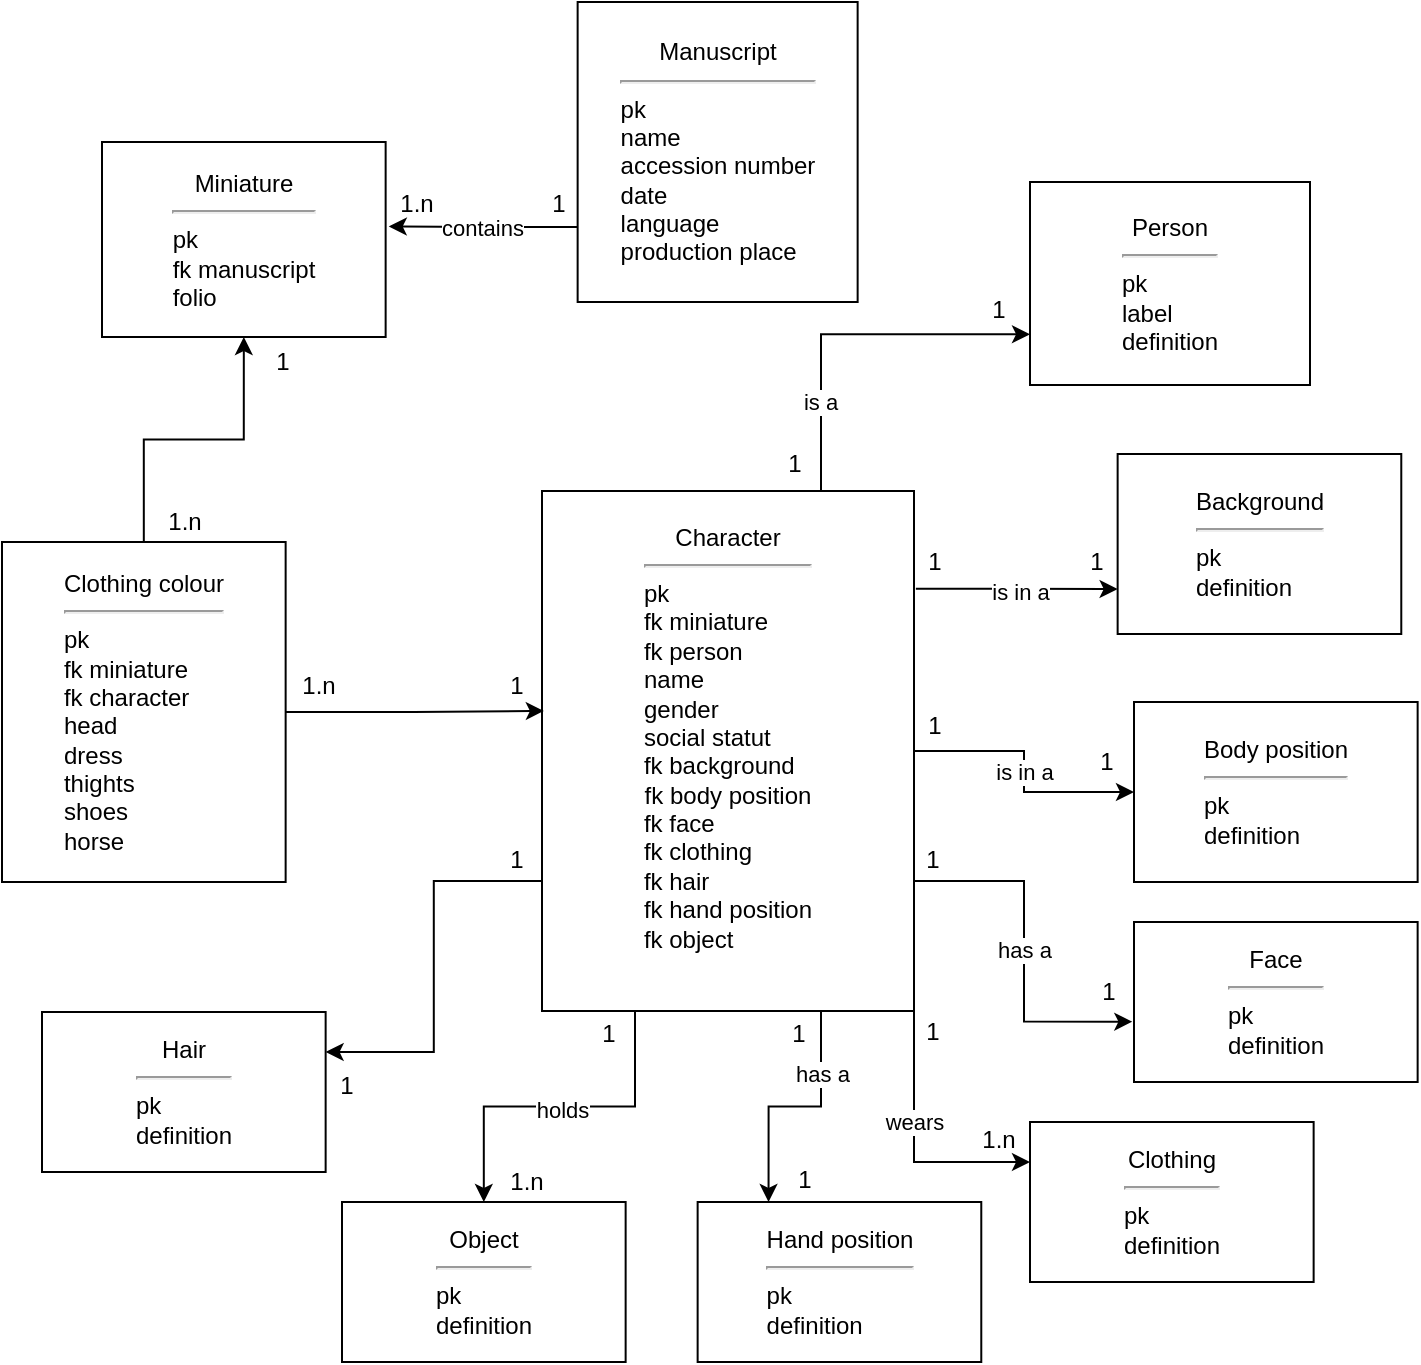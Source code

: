 <mxfile version="21.6.8" type="github">
  <diagram name="Page-1" id="ISxgPvERkCNKBEx-Qs9j">
    <mxGraphModel dx="1034" dy="433" grid="1" gridSize="10" guides="1" tooltips="1" connect="1" arrows="1" fold="1" page="1" pageScale="1" pageWidth="827" pageHeight="1169" math="0" shadow="0">
      <root>
        <mxCell id="0" />
        <mxCell id="1" parent="0" />
        <mxCell id="5_R8-jG_ZgSdHom1V37W-24" value="contains" style="edgeStyle=orthogonalEdgeStyle;rounded=0;orthogonalLoop=1;jettySize=auto;html=1;exitX=0;exitY=0.75;exitDx=0;exitDy=0;entryX=1.011;entryY=0.433;entryDx=0;entryDy=0;entryPerimeter=0;" parent="1" source="0F5d1zWxfYyvfxIagCj2-5" target="0F5d1zWxfYyvfxIagCj2-16" edge="1">
          <mxGeometry relative="1" as="geometry" />
        </mxCell>
        <mxCell id="0F5d1zWxfYyvfxIagCj2-5" value="&lt;div&gt;Manuscript&lt;/div&gt;&lt;div&gt;&lt;hr&gt;&lt;/div&gt;&lt;div align=&quot;left&quot;&gt;pk&lt;/div&gt;&lt;div align=&quot;left&quot;&gt;name&lt;br&gt;&lt;/div&gt;&lt;div align=&quot;left&quot;&gt;accession number&lt;/div&gt;&lt;div align=&quot;left&quot;&gt;date&lt;/div&gt;&lt;div align=&quot;left&quot;&gt;language&lt;br&gt;&lt;/div&gt;&lt;div align=&quot;left&quot;&gt;production place&lt;br&gt;&lt;/div&gt;" style="rounded=0;whiteSpace=wrap;html=1;" parent="1" vertex="1">
          <mxGeometry x="357.82" y="80" width="140" height="150" as="geometry" />
        </mxCell>
        <mxCell id="0F5d1zWxfYyvfxIagCj2-16" value="&lt;div&gt;Miniature&lt;br&gt;&lt;/div&gt;&lt;div&gt;&lt;hr&gt;&lt;/div&gt;&lt;div align=&quot;left&quot;&gt;pk&lt;/div&gt;&lt;div align=&quot;left&quot;&gt;fk manuscript&lt;/div&gt;&lt;div align=&quot;left&quot;&gt;folio&lt;/div&gt;" style="rounded=0;whiteSpace=wrap;html=1;" parent="1" vertex="1">
          <mxGeometry x="120" y="150" width="141.82" height="97.5" as="geometry" />
        </mxCell>
        <mxCell id="0F5d1zWxfYyvfxIagCj2-30" value="&lt;div align=&quot;center&quot;&gt;Person&lt;br&gt;&lt;/div&gt;&lt;div align=&quot;center&quot;&gt;&lt;hr&gt;&lt;/div&gt;&lt;div align=&quot;left&quot;&gt;pk&lt;/div&gt;&lt;div align=&quot;left&quot;&gt;label&lt;/div&gt;&lt;div align=&quot;left&quot;&gt;definition&lt;br&gt;&lt;/div&gt;" style="rounded=0;whiteSpace=wrap;html=1;align=center;" parent="1" vertex="1">
          <mxGeometry x="584.0" y="170" width="140" height="101.5" as="geometry" />
        </mxCell>
        <mxCell id="0F5d1zWxfYyvfxIagCj2-37" value="1" style="text;html=1;align=center;verticalAlign=middle;resizable=0;points=[];autosize=1;strokeColor=none;fillColor=none;" parent="1" vertex="1">
          <mxGeometry x="333" y="166" width="30" height="30" as="geometry" />
        </mxCell>
        <mxCell id="5_R8-jG_ZgSdHom1V37W-16" style="edgeStyle=orthogonalEdgeStyle;rounded=0;orthogonalLoop=1;jettySize=auto;html=1;exitX=0.75;exitY=0;exitDx=0;exitDy=0;entryX=0;entryY=0.75;entryDx=0;entryDy=0;" parent="1" source="SppowkEQW7QCCt_xI4Ui-3" target="0F5d1zWxfYyvfxIagCj2-30" edge="1">
          <mxGeometry relative="1" as="geometry" />
        </mxCell>
        <mxCell id="5_R8-jG_ZgSdHom1V37W-29" value="is a " style="edgeLabel;html=1;align=center;verticalAlign=middle;resizable=0;points=[];" parent="5_R8-jG_ZgSdHom1V37W-16" vertex="1" connectable="0">
          <mxGeometry x="-0.518" y="1" relative="1" as="geometry">
            <mxPoint y="-1" as="offset" />
          </mxGeometry>
        </mxCell>
        <mxCell id="5_R8-jG_ZgSdHom1V37W-17" style="edgeStyle=orthogonalEdgeStyle;rounded=0;orthogonalLoop=1;jettySize=auto;html=1;exitX=1.005;exitY=0.188;exitDx=0;exitDy=0;entryX=0;entryY=0.75;entryDx=0;entryDy=0;exitPerimeter=0;" parent="1" source="SppowkEQW7QCCt_xI4Ui-3" target="5_R8-jG_ZgSdHom1V37W-2" edge="1">
          <mxGeometry relative="1" as="geometry" />
        </mxCell>
        <mxCell id="5_R8-jG_ZgSdHom1V37W-38" value="is in a" style="edgeLabel;html=1;align=center;verticalAlign=middle;resizable=0;points=[];" parent="5_R8-jG_ZgSdHom1V37W-17" vertex="1" connectable="0">
          <mxGeometry x="0.017" y="-1" relative="1" as="geometry">
            <mxPoint as="offset" />
          </mxGeometry>
        </mxCell>
        <mxCell id="5_R8-jG_ZgSdHom1V37W-18" value="is in a" style="edgeStyle=orthogonalEdgeStyle;rounded=0;orthogonalLoop=1;jettySize=auto;html=1;exitX=1;exitY=0.5;exitDx=0;exitDy=0;entryX=0;entryY=0.5;entryDx=0;entryDy=0;" parent="1" source="SppowkEQW7QCCt_xI4Ui-3" target="5_R8-jG_ZgSdHom1V37W-3" edge="1">
          <mxGeometry relative="1" as="geometry" />
        </mxCell>
        <mxCell id="5_R8-jG_ZgSdHom1V37W-19" value="has a" style="edgeStyle=orthogonalEdgeStyle;rounded=0;orthogonalLoop=1;jettySize=auto;html=1;exitX=1;exitY=0.75;exitDx=0;exitDy=0;entryX=-0.006;entryY=0.623;entryDx=0;entryDy=0;entryPerimeter=0;" parent="1" source="SppowkEQW7QCCt_xI4Ui-3" target="5_R8-jG_ZgSdHom1V37W-6" edge="1">
          <mxGeometry relative="1" as="geometry" />
        </mxCell>
        <mxCell id="5_R8-jG_ZgSdHom1V37W-20" value="wears" style="edgeStyle=orthogonalEdgeStyle;rounded=0;orthogonalLoop=1;jettySize=auto;html=1;exitX=1;exitY=1;exitDx=0;exitDy=0;entryX=0;entryY=0.25;entryDx=0;entryDy=0;" parent="1" source="SppowkEQW7QCCt_xI4Ui-3" target="5_R8-jG_ZgSdHom1V37W-4" edge="1">
          <mxGeometry x="-0.169" relative="1" as="geometry">
            <mxPoint as="offset" />
          </mxGeometry>
        </mxCell>
        <mxCell id="5_R8-jG_ZgSdHom1V37W-21" style="edgeStyle=orthogonalEdgeStyle;rounded=0;orthogonalLoop=1;jettySize=auto;html=1;exitX=0.75;exitY=1;exitDx=0;exitDy=0;entryX=0.25;entryY=0;entryDx=0;entryDy=0;" parent="1" source="SppowkEQW7QCCt_xI4Ui-3" target="5_R8-jG_ZgSdHom1V37W-8" edge="1">
          <mxGeometry relative="1" as="geometry" />
        </mxCell>
        <mxCell id="5_R8-jG_ZgSdHom1V37W-41" value="has a" style="edgeLabel;html=1;align=center;verticalAlign=middle;resizable=0;points=[];" parent="5_R8-jG_ZgSdHom1V37W-21" vertex="1" connectable="0">
          <mxGeometry x="-0.468" relative="1" as="geometry">
            <mxPoint y="-1" as="offset" />
          </mxGeometry>
        </mxCell>
        <mxCell id="5_R8-jG_ZgSdHom1V37W-22" style="edgeStyle=orthogonalEdgeStyle;rounded=0;orthogonalLoop=1;jettySize=auto;html=1;exitX=0.25;exitY=1;exitDx=0;exitDy=0;entryX=0.5;entryY=0;entryDx=0;entryDy=0;" parent="1" source="SppowkEQW7QCCt_xI4Ui-3" target="5_R8-jG_ZgSdHom1V37W-9" edge="1">
          <mxGeometry relative="1" as="geometry" />
        </mxCell>
        <mxCell id="5_R8-jG_ZgSdHom1V37W-44" value="holds" style="edgeLabel;html=1;align=center;verticalAlign=middle;resizable=0;points=[];" parent="5_R8-jG_ZgSdHom1V37W-22" vertex="1" connectable="0">
          <mxGeometry x="-0.006" y="1" relative="1" as="geometry">
            <mxPoint as="offset" />
          </mxGeometry>
        </mxCell>
        <mxCell id="5_R8-jG_ZgSdHom1V37W-23" style="edgeStyle=orthogonalEdgeStyle;rounded=0;orthogonalLoop=1;jettySize=auto;html=1;exitX=0;exitY=0.75;exitDx=0;exitDy=0;entryX=1;entryY=0.25;entryDx=0;entryDy=0;" parent="1" source="SppowkEQW7QCCt_xI4Ui-3" target="5_R8-jG_ZgSdHom1V37W-7" edge="1">
          <mxGeometry relative="1" as="geometry" />
        </mxCell>
        <mxCell id="SppowkEQW7QCCt_xI4Ui-3" value="&lt;div align=&quot;center&quot;&gt;Character&lt;br&gt;&lt;/div&gt;&lt;div align=&quot;center&quot;&gt;&lt;hr&gt;&lt;/div&gt;&lt;div align=&quot;left&quot;&gt;pk&lt;/div&gt;&lt;div align=&quot;left&quot;&gt;fk miniature&lt;br&gt;&lt;/div&gt;&lt;div align=&quot;left&quot;&gt;fk person&lt;br&gt;&lt;/div&gt;&lt;div align=&quot;left&quot;&gt;name&lt;/div&gt;&lt;div align=&quot;left&quot;&gt;gender&lt;/div&gt;&lt;div align=&quot;left&quot;&gt;social statut&lt;br&gt;&lt;/div&gt;&lt;div align=&quot;left&quot;&gt;fk background&lt;/div&gt;&lt;div&gt;fk body position&lt;/div&gt;&lt;div align=&quot;left&quot;&gt;fk face&lt;/div&gt;&lt;div align=&quot;left&quot;&gt;fk clothing&lt;/div&gt;&lt;div align=&quot;left&quot;&gt;fk hair&lt;/div&gt;&lt;div align=&quot;left&quot;&gt;fk hand position&lt;/div&gt;&lt;div align=&quot;left&quot;&gt;fk object&lt;br&gt;&lt;/div&gt;&lt;div&gt;&lt;br&gt;&lt;/div&gt;" style="rounded=0;whiteSpace=wrap;html=1;align=center;" parent="1" vertex="1">
          <mxGeometry x="340" y="324.5" width="186" height="260" as="geometry" />
        </mxCell>
        <mxCell id="5_R8-jG_ZgSdHom1V37W-2" value="&lt;div&gt;Background&lt;br&gt;&lt;/div&gt;&lt;div&gt;&lt;hr&gt;&lt;/div&gt;&lt;div align=&quot;left&quot;&gt;pk&lt;/div&gt;&lt;div align=&quot;left&quot;&gt;definition&lt;/div&gt;" style="rounded=0;whiteSpace=wrap;html=1;" parent="1" vertex="1">
          <mxGeometry x="627.82" y="306" width="141.82" height="90" as="geometry" />
        </mxCell>
        <mxCell id="5_R8-jG_ZgSdHom1V37W-3" value="&lt;div&gt;Body position&lt;br&gt;&lt;/div&gt;&lt;div&gt;&lt;hr&gt;&lt;/div&gt;&lt;div align=&quot;left&quot;&gt;pk&lt;/div&gt;&lt;div align=&quot;left&quot;&gt;definition&lt;/div&gt;" style="rounded=0;whiteSpace=wrap;html=1;" parent="1" vertex="1">
          <mxGeometry x="636" y="430" width="141.82" height="90" as="geometry" />
        </mxCell>
        <mxCell id="5_R8-jG_ZgSdHom1V37W-4" value="&lt;div&gt;Clothing&lt;br&gt;&lt;/div&gt;&lt;div&gt;&lt;hr&gt;&lt;/div&gt;&lt;div align=&quot;left&quot;&gt;pk&lt;/div&gt;&lt;div align=&quot;left&quot;&gt;definition&lt;/div&gt;" style="rounded=0;whiteSpace=wrap;html=1;" parent="1" vertex="1">
          <mxGeometry x="584" y="640" width="141.82" height="80" as="geometry" />
        </mxCell>
        <mxCell id="5_R8-jG_ZgSdHom1V37W-25" style="edgeStyle=orthogonalEdgeStyle;rounded=0;orthogonalLoop=1;jettySize=auto;html=1;exitX=1;exitY=0.5;exitDx=0;exitDy=0;entryX=0.005;entryY=0.423;entryDx=0;entryDy=0;entryPerimeter=0;" parent="1" source="5_R8-jG_ZgSdHom1V37W-5" target="SppowkEQW7QCCt_xI4Ui-3" edge="1">
          <mxGeometry relative="1" as="geometry" />
        </mxCell>
        <mxCell id="5_R8-jG_ZgSdHom1V37W-26" style="edgeStyle=orthogonalEdgeStyle;rounded=0;orthogonalLoop=1;jettySize=auto;html=1;exitX=0.5;exitY=0;exitDx=0;exitDy=0;entryX=0.5;entryY=1;entryDx=0;entryDy=0;" parent="1" source="5_R8-jG_ZgSdHom1V37W-5" target="0F5d1zWxfYyvfxIagCj2-16" edge="1">
          <mxGeometry relative="1" as="geometry" />
        </mxCell>
        <mxCell id="5_R8-jG_ZgSdHom1V37W-5" value="&lt;div&gt;Clothing colour&lt;br&gt;&lt;/div&gt;&lt;div&gt;&lt;hr&gt;&lt;/div&gt;&lt;div align=&quot;left&quot;&gt;pk&lt;/div&gt;&lt;div align=&quot;left&quot;&gt;fk miniature&lt;br&gt;&lt;/div&gt;&lt;div align=&quot;left&quot;&gt;fk character&lt;/div&gt;&lt;div align=&quot;left&quot;&gt;head&lt;/div&gt;&lt;div align=&quot;left&quot;&gt;dress&lt;/div&gt;&lt;div align=&quot;left&quot;&gt;thights&lt;/div&gt;&lt;div align=&quot;left&quot;&gt;shoes&lt;/div&gt;&lt;div align=&quot;left&quot;&gt;horse&lt;br&gt;&lt;/div&gt;" style="rounded=0;whiteSpace=wrap;html=1;" parent="1" vertex="1">
          <mxGeometry x="70.0" y="350" width="141.82" height="170" as="geometry" />
        </mxCell>
        <mxCell id="5_R8-jG_ZgSdHom1V37W-6" value="&lt;div&gt;Face&lt;br&gt;&lt;/div&gt;&lt;div&gt;&lt;hr&gt;&lt;/div&gt;&lt;div align=&quot;left&quot;&gt;pk&lt;/div&gt;&lt;div align=&quot;left&quot;&gt;definition&lt;/div&gt;" style="rounded=0;whiteSpace=wrap;html=1;" parent="1" vertex="1">
          <mxGeometry x="636" y="540" width="141.82" height="80" as="geometry" />
        </mxCell>
        <mxCell id="5_R8-jG_ZgSdHom1V37W-7" value="&lt;div&gt;Hair&lt;br&gt;&lt;/div&gt;&lt;div&gt;&lt;hr&gt;&lt;/div&gt;&lt;div align=&quot;left&quot;&gt;pk&lt;/div&gt;&lt;div align=&quot;left&quot;&gt;definition&lt;/div&gt;" style="rounded=0;whiteSpace=wrap;html=1;" parent="1" vertex="1">
          <mxGeometry x="90.0" y="585" width="141.82" height="80" as="geometry" />
        </mxCell>
        <mxCell id="5_R8-jG_ZgSdHom1V37W-8" value="&lt;div&gt;Hand position&lt;br&gt;&lt;/div&gt;&lt;div&gt;&lt;hr&gt;&lt;/div&gt;&lt;div align=&quot;left&quot;&gt;pk&lt;/div&gt;&lt;div align=&quot;left&quot;&gt;definition&lt;/div&gt;" style="rounded=0;whiteSpace=wrap;html=1;" parent="1" vertex="1">
          <mxGeometry x="417.82" y="680" width="141.82" height="80" as="geometry" />
        </mxCell>
        <mxCell id="5_R8-jG_ZgSdHom1V37W-9" value="&lt;div&gt;Object&lt;br&gt;&lt;/div&gt;&lt;div&gt;&lt;hr&gt;&lt;/div&gt;&lt;div align=&quot;left&quot;&gt;pk&lt;/div&gt;&lt;div align=&quot;left&quot;&gt;definition&lt;/div&gt;" style="rounded=0;whiteSpace=wrap;html=1;" parent="1" vertex="1">
          <mxGeometry x="240" y="680" width="141.82" height="80" as="geometry" />
        </mxCell>
        <mxCell id="5_R8-jG_ZgSdHom1V37W-28" value="1.n" style="text;html=1;align=center;verticalAlign=middle;resizable=0;points=[];autosize=1;strokeColor=none;fillColor=none;" parent="1" vertex="1">
          <mxGeometry x="257" y="166" width="40" height="30" as="geometry" />
        </mxCell>
        <mxCell id="5_R8-jG_ZgSdHom1V37W-30" value="1" style="text;html=1;align=center;verticalAlign=middle;resizable=0;points=[];autosize=1;strokeColor=none;fillColor=none;" parent="1" vertex="1">
          <mxGeometry x="451" y="295.5" width="30" height="30" as="geometry" />
        </mxCell>
        <mxCell id="5_R8-jG_ZgSdHom1V37W-31" value="1" style="text;html=1;align=center;verticalAlign=middle;resizable=0;points=[];autosize=1;strokeColor=none;fillColor=none;" parent="1" vertex="1">
          <mxGeometry x="553" y="219" width="30" height="30" as="geometry" />
        </mxCell>
        <mxCell id="5_R8-jG_ZgSdHom1V37W-32" value="1" style="text;html=1;align=center;verticalAlign=middle;resizable=0;points=[];autosize=1;strokeColor=none;fillColor=none;" parent="1" vertex="1">
          <mxGeometry x="521" y="345" width="30" height="30" as="geometry" />
        </mxCell>
        <mxCell id="5_R8-jG_ZgSdHom1V37W-33" value="1" style="text;html=1;align=center;verticalAlign=middle;resizable=0;points=[];autosize=1;strokeColor=none;fillColor=none;" parent="1" vertex="1">
          <mxGeometry x="601.82" y="345" width="30" height="30" as="geometry" />
        </mxCell>
        <mxCell id="5_R8-jG_ZgSdHom1V37W-34" value="1" style="text;html=1;align=center;verticalAlign=middle;resizable=0;points=[];autosize=1;strokeColor=none;fillColor=none;" parent="1" vertex="1">
          <mxGeometry x="521" y="427" width="30" height="30" as="geometry" />
        </mxCell>
        <mxCell id="5_R8-jG_ZgSdHom1V37W-35" value="1" style="text;html=1;align=center;verticalAlign=middle;resizable=0;points=[];autosize=1;strokeColor=none;fillColor=none;" parent="1" vertex="1">
          <mxGeometry x="606.82" y="444.5" width="30" height="30" as="geometry" />
        </mxCell>
        <mxCell id="5_R8-jG_ZgSdHom1V37W-36" value="1" style="text;html=1;align=center;verticalAlign=middle;resizable=0;points=[];autosize=1;strokeColor=none;fillColor=none;" parent="1" vertex="1">
          <mxGeometry x="519.64" y="494" width="30" height="30" as="geometry" />
        </mxCell>
        <mxCell id="5_R8-jG_ZgSdHom1V37W-37" value="1" style="text;html=1;align=center;verticalAlign=middle;resizable=0;points=[];autosize=1;strokeColor=none;fillColor=none;" parent="1" vertex="1">
          <mxGeometry x="607.82" y="560" width="30" height="30" as="geometry" />
        </mxCell>
        <mxCell id="5_R8-jG_ZgSdHom1V37W-39" value="1" style="text;html=1;align=center;verticalAlign=middle;resizable=0;points=[];autosize=1;strokeColor=none;fillColor=none;" parent="1" vertex="1">
          <mxGeometry x="520" y="580" width="30" height="30" as="geometry" />
        </mxCell>
        <mxCell id="5_R8-jG_ZgSdHom1V37W-40" value="1.n" style="text;html=1;align=center;verticalAlign=middle;resizable=0;points=[];autosize=1;strokeColor=none;fillColor=none;" parent="1" vertex="1">
          <mxGeometry x="548" y="634" width="40" height="30" as="geometry" />
        </mxCell>
        <mxCell id="5_R8-jG_ZgSdHom1V37W-42" value="1" style="text;html=1;align=center;verticalAlign=middle;resizable=0;points=[];autosize=1;strokeColor=none;fillColor=none;" parent="1" vertex="1">
          <mxGeometry x="453" y="581" width="30" height="30" as="geometry" />
        </mxCell>
        <mxCell id="5_R8-jG_ZgSdHom1V37W-43" value="1" style="text;html=1;align=center;verticalAlign=middle;resizable=0;points=[];autosize=1;strokeColor=none;fillColor=none;" parent="1" vertex="1">
          <mxGeometry x="455.82" y="654" width="30" height="30" as="geometry" />
        </mxCell>
        <mxCell id="5_R8-jG_ZgSdHom1V37W-45" value="1" style="text;html=1;align=center;verticalAlign=middle;resizable=0;points=[];autosize=1;strokeColor=none;fillColor=none;" parent="1" vertex="1">
          <mxGeometry x="357.82" y="581" width="30" height="30" as="geometry" />
        </mxCell>
        <mxCell id="5_R8-jG_ZgSdHom1V37W-47" value="1.n" style="text;html=1;align=center;verticalAlign=middle;resizable=0;points=[];autosize=1;strokeColor=none;fillColor=none;" parent="1" vertex="1">
          <mxGeometry x="311.82" y="655" width="40" height="30" as="geometry" />
        </mxCell>
        <mxCell id="5_R8-jG_ZgSdHom1V37W-48" value="1" style="text;html=1;align=center;verticalAlign=middle;resizable=0;points=[];autosize=1;strokeColor=none;fillColor=none;" parent="1" vertex="1">
          <mxGeometry x="311.82" y="494" width="30" height="30" as="geometry" />
        </mxCell>
        <mxCell id="5_R8-jG_ZgSdHom1V37W-49" value="1" style="text;html=1;align=center;verticalAlign=middle;resizable=0;points=[];autosize=1;strokeColor=none;fillColor=none;" parent="1" vertex="1">
          <mxGeometry x="227" y="607" width="30" height="30" as="geometry" />
        </mxCell>
        <mxCell id="5_R8-jG_ZgSdHom1V37W-51" value="1.n" style="text;html=1;align=center;verticalAlign=middle;resizable=0;points=[];autosize=1;strokeColor=none;fillColor=none;" parent="1" vertex="1">
          <mxGeometry x="140.91" y="324.5" width="40" height="30" as="geometry" />
        </mxCell>
        <mxCell id="5_R8-jG_ZgSdHom1V37W-52" value="1" style="text;html=1;align=center;verticalAlign=middle;resizable=0;points=[];autosize=1;strokeColor=none;fillColor=none;" parent="1" vertex="1">
          <mxGeometry x="195" y="244.5" width="30" height="30" as="geometry" />
        </mxCell>
        <mxCell id="5_R8-jG_ZgSdHom1V37W-53" value="1" style="text;html=1;align=center;verticalAlign=middle;resizable=0;points=[];autosize=1;strokeColor=none;fillColor=none;" parent="1" vertex="1">
          <mxGeometry x="311.82" y="407" width="30" height="30" as="geometry" />
        </mxCell>
        <mxCell id="5_R8-jG_ZgSdHom1V37W-54" value="1.n" style="text;html=1;align=center;verticalAlign=middle;resizable=0;points=[];autosize=1;strokeColor=none;fillColor=none;" parent="1" vertex="1">
          <mxGeometry x="207.82" y="407" width="40" height="30" as="geometry" />
        </mxCell>
      </root>
    </mxGraphModel>
  </diagram>
</mxfile>
